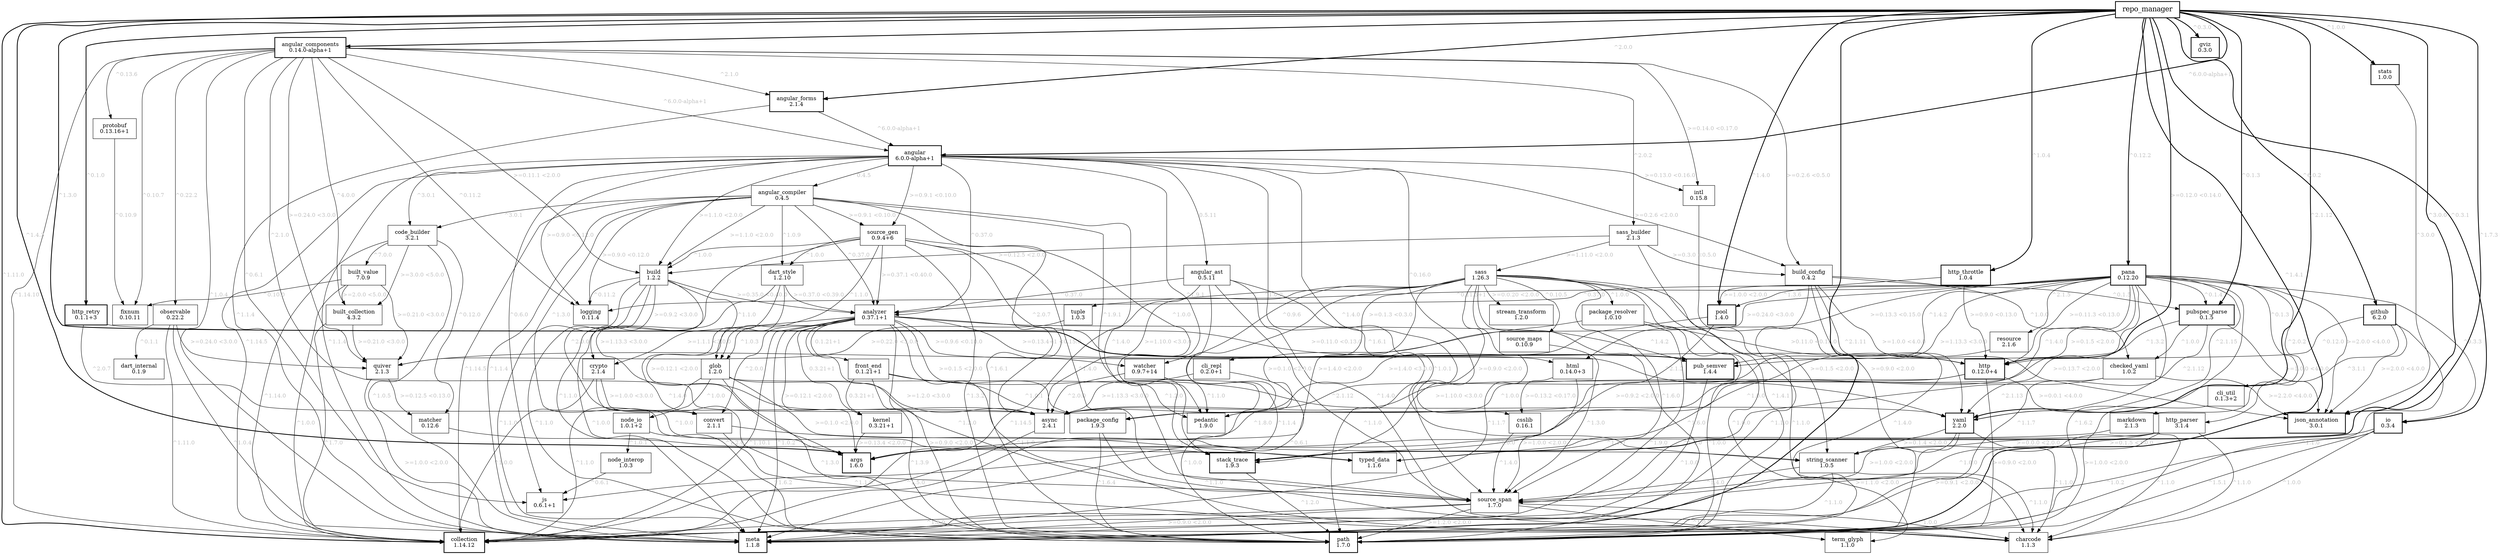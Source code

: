 digraph pubviz {
  graph [nodesep="0.2"];
  edge [fontcolor=gray];

  analyzer [label="analyzer
0.37.1+1", shape=box, margin="0.25,0.15"];
  analyzer -> args [label=">=0.12.1 <2.0.0"];
  analyzer -> charcode [label="^1.1.0"];
  analyzer -> collection [label="^1.10.1"];
  analyzer -> convert [label="^2.0.0"];
  analyzer -> crypto [label=">=1.1.1 <3.0.0"];
  analyzer -> front_end [label="0.1.21+1"];
  analyzer -> glob [label="^1.0.3"];
  analyzer -> html [label=">=0.13.4+1 <0.15.0"];
  analyzer -> kernel [label="0.3.21+1"];
  analyzer -> meta [label="^1.0.2"];
  analyzer -> package_config [label=">=0.1.5 <2.0.0"];
  analyzer -> path [label=">=0.9.0 <2.0.0"];
  analyzer -> pub_semver [label="^1.4.2"];
  analyzer -> source_span [label="^1.2.0"];
  analyzer -> watcher [label=">=0.9.6 <0.10.0"];
  analyzer -> yaml [label="^2.1.2"];

  angular [label="angular
6.0.0-alpha+1", shape=box, margin="0.25,0.15", style=bold];
  angular -> analyzer [label="^0.37.0"];
  angular -> angular_ast [label="0.5.11"];
  angular -> angular_compiler [label="0.4.5"];
  angular -> build [label=">=1.1.0 <2.0.0"];
  angular -> build_config [label=">=0.2.6 <2.0.0"];
  angular -> code_builder [label="^3.0.1"];
  angular -> collection [label="^1.14.5"];
  angular -> csslib [label="^0.16.0"];
  angular -> intl [label=">=0.13.0 <0.16.0"];
  angular -> js [label="^0.6.0"];
  angular -> logging [label=">=0.9.0 <0.12.0"];
  angular -> meta [label="^1.1.4"];
  angular -> path [label="^1.6.1"];
  angular -> source_gen [label=">=0.9.1 <0.10.0"];
  angular -> source_span [label="^1.4.0"];
  angular -> stack_trace [label="^1.9.1"];

  angular_ast [label="angular_ast
0.5.11", shape=box, margin="0.25,0.15"];
  angular_ast -> analyzer [label="^0.37.0"];
  angular_ast -> charcode [label="^1.1.0"];
  angular_ast -> collection [label="^1.14.5"];
  angular_ast -> meta [label="^1.1.4"];
  angular_ast -> source_span [label="^1.4.0"];
  angular_ast -> string_scanner [label="^1.0.1"];

  angular_compiler [label="angular_compiler
0.4.5", shape=box, margin="0.25,0.15"];
  angular_compiler -> analyzer [label="^0.37.0"];
  angular_compiler -> args [label="^1.3.0"];
  angular_compiler -> build [label=">=1.1.0 <2.0.0"];
  angular_compiler -> code_builder [label="^3.0.1"];
  angular_compiler -> collection [label="^1.14.5"];
  angular_compiler -> dart_style [label="^1.0.9"];
  angular_compiler -> logging [label=">=0.9.0 <0.12.0"];
  angular_compiler -> meta [label="^1.1.4"];
  angular_compiler -> path [label="^1.6.1"];
  angular_compiler -> source_gen [label=">=0.9.1 <0.10.0"];
  angular_compiler -> source_span [label="^1.4.0"];
  angular_compiler -> stack_trace [label="^1.9.1"];

  angular_components [label="angular_components
0.14.0-alpha+1", shape=box, margin="0.25,0.15", style=bold];
  angular_components -> angular [label="^6.0.0-alpha+1"];
  angular_components -> angular_forms [label="^2.1.0"];
  angular_components -> async [label="^2.1.0"];
  angular_components -> build [label=">=0.11.1 <2.0.0"];
  angular_components -> build_config [label=">=0.2.6 <0.5.0"];
  angular_components -> built_collection [label="^4.0.0"];
  angular_components -> collection [label="^1.14.10"];
  angular_components -> fixnum [label="^0.10.7"];
  angular_components -> intl [label=">=0.14.0 <0.17.0"];
  angular_components -> js [label="^0.6.1"];
  angular_components -> logging [label="^0.11.2"];
  angular_components -> meta [label="^1.0.4"];
  angular_components -> observable [label="^0.22.2"];
  angular_components -> protobuf [label="^0.13.6"];
  angular_components -> quiver [label=">=0.24.0 <3.0.0"];
  angular_components -> sass_builder [label="^2.0.2"];

  angular_forms [label="angular_forms
2.1.4", shape=box, margin="0.25,0.15", style=bold];
  angular_forms -> angular [label="^6.0.0-alpha+1"];
  angular_forms -> meta [label="^1.1.4"];

  args [label="args
1.6.0", shape=box, margin="0.25,0.15", style=bold];

  async [label="async
2.4.1", shape=box, margin="0.25,0.15"];
  async -> collection [label="^1.5.0"];

  build [label="build
1.2.2", shape=box, margin="0.25,0.15"];
  build -> analyzer [label=">=0.35.0 <0.40.0"];
  build -> async [label=">=1.13.3 <3.0.0"];
  build -> convert [label="^2.0.0"];
  build -> crypto [label=">=0.9.2 <3.0.0"];
  build -> glob [label="^1.1.0"];
  build -> logging [label="^0.11.2"];
  build -> meta [label="^1.1.0"];
  build -> path [label="^1.1.0"];

  build_config [label="build_config
0.4.2", shape=box, margin="0.25,0.15"];
  build_config -> checked_yaml [label="^1.0.0"];
  build_config -> json_annotation [label=">=1.0.0 <4.0.0"];
  build_config -> meta [label="^1.1.0"];
  build_config -> path [label="^1.4.0"];
  build_config -> pubspec_parse [label="^0.1.5"];
  build_config -> yaml [label="^2.1.11"];

  built_collection [label="built_collection
4.3.2", shape=box, margin="0.25,0.15"];
  built_collection -> collection [label="^1.7.0"];
  built_collection -> quiver [label=">=0.21.0 <3.0.0"];

  built_value [label="built_value
7.0.9", shape=box, margin="0.25,0.15"];
  built_value -> built_collection [label=">=2.0.0 <5.0.0"];
  built_value -> collection [label="^1.0.0"];
  built_value -> fixnum [label="^0.10.0"];
  built_value -> quiver [label=">=0.21.0 <3.0.0"];

  charcode [label="charcode
1.1.3", shape=box, margin="0.25,0.15"];

  checked_yaml [label="checked_yaml
1.0.2", shape=box, margin="0.25,0.15"];
  checked_yaml -> json_annotation [label=">=2.2.0 <4.0.0"];
  checked_yaml -> source_span [label="^1.0.0"];
  checked_yaml -> yaml [label="^2.1.13"];

  cli_repl [label="cli_repl
0.2.0+1", shape=box, margin="0.25,0.15"];
  cli_repl -> async [label=">=1.13.3 <3.0.0"];
  cli_repl -> js [label="^0.6.1"];

  cli_util [label="cli_util
0.1.3+2", shape=box, margin="0.25,0.15"];
  cli_util -> path [label=">=1.0.0 <2.0.0"];

  code_builder [label="code_builder
3.2.1", shape=box, margin="0.25,0.15"];
  code_builder -> built_collection [label=">=3.0.0 <5.0.0"];
  code_builder -> built_value [label="^7.0.0"];
  code_builder -> collection [label="^1.14.0"];
  code_builder -> matcher [label="^0.12.0"];
  code_builder -> meta [label="^1.0.5"];

  collection [label="collection
1.14.12", shape=box, margin="0.25,0.15", style=bold];

  convert [label="convert
2.1.1", shape=box, margin="0.25,0.15"];
  convert -> charcode [label="^1.1.0"];
  convert -> typed_data [label="^1.1.0"];

  crypto [label="crypto
2.1.4", shape=box, margin="0.25,0.15"];
  crypto -> collection [label="^1.0.0"];
  crypto -> convert [label=">=1.0.0 <3.0.0"];
  crypto -> typed_data [label="^1.0.0"];

  csslib [label="csslib
0.16.1", shape=box, margin="0.25,0.15"];
  csslib -> source_span [label="^1.4.0"];

  dart_internal [label="dart_internal
0.1.9", shape=box, margin="0.25,0.15"];

  dart_style [label="dart_style
1.2.10", shape=box, margin="0.25,0.15"];
  dart_style -> analyzer [label=">=0.37.0 <0.39.0"];
  dart_style -> args [label=">=0.12.1 <2.0.0"];
  dart_style -> path [label="^1.0.0"];
  dart_style -> source_span [label="^1.4.0"];

  fixnum [label="fixnum
0.10.11", shape=box, margin="0.25,0.15"];

  front_end [label="front_end
0.1.21+1", shape=box, margin="0.25,0.15"];
  front_end -> kernel [label="0.3.21+1"];
  front_end -> package_config [label="^1.0.1"];
  front_end -> path [label="^1.3.9"];
  front_end -> yaml [label="^2.1.12"];

  github [label="github
6.2.0", shape=box, margin="0.25,0.15", style=bold];
  github -> http [label="^0.12.0"];
  github -> http_parser [label="^3.1.1"];
  github -> json_annotation [label=">=2.0.0 <4.0.0"];
  github -> meta [label="^1.1.0"];

  glob [label="glob
1.2.0", shape=box, margin="0.25,0.15"];
  glob -> async [label=">=1.2.0 <3.0.0"];
  glob -> collection [label="^1.1.0"];
  glob -> node_io [label="^1.0.0"];
  glob -> path [label="^1.3.0"];
  glob -> pedantic [label="^1.2.0"];
  glob -> string_scanner [label=">=0.1.0 <2.0.0"];

  gviz [label="gviz
0.3.0", shape=box, margin="0.25,0.15", style=bold];

  html [label="html
0.14.0+3", shape=box, margin="0.25,0.15"];
  html -> csslib [label=">=0.13.2 <0.17.0"];
  html -> source_span [label=">=1.0.0 <2.0.0"];

  http [label="http
0.12.0+4", shape=box, margin="0.25,0.15", style=bold];
  http -> async [label=">=1.10.0 <3.0.0"];
  http -> http_parser [label=">=0.0.1 <4.0.0"];
  http -> path [label=">=0.9.0 <2.0.0"];
  http -> pedantic [label="^1.0.0"];

  http_parser [label="http_parser
3.1.4", shape=box, margin="0.25,0.15"];
  http_parser -> charcode [label="^1.1.0"];
  http_parser -> collection [label=">=0.9.1 <2.0.0"];
  http_parser -> source_span [label="^1.0.0"];
  http_parser -> string_scanner [label=">=0.0.0 <2.0.0"];
  http_parser -> typed_data [label="^1.1.0"];

  http_retry [label="http_retry
0.1.1+3", shape=box, margin="0.25,0.15", style=bold];
  http_retry -> async [label="^2.0.7"];
  http_retry -> http [label=">=0.11.0 <0.13.0"];

  http_throttle [label="http_throttle
1.0.4", shape=box, margin="0.25,0.15", style=bold];
  http_throttle -> http [label=">=0.9.0 <0.13.0"];
  http_throttle -> pool [label=">=1.0.0 <2.0.0"];

  intl [label="intl
0.15.8", shape=box, margin="0.25,0.15"];
  intl -> path [label=">=0.9.0 <2.0.0"];

  io [label="io
0.3.4", shape=box, margin="0.25,0.15", style=bold];
  io -> charcode [label="^1.0.0"];
  io -> meta [label="^1.0.2"];
  io -> path [label="^1.5.1"];
  io -> string_scanner [label=">=0.1.5 <2.0.0"];

  js [label="js
0.6.1+1", shape=box, margin="0.25,0.15"];

  json_annotation [label="json_annotation
3.0.1", shape=box, margin="0.25,0.15", style=bold];

  kernel [label="kernel
0.3.21+1", shape=box, margin="0.25,0.15"];
  kernel -> args [label=">=0.13.4 <2.0.0"];

  logging [label="logging
0.11.4", shape=box, margin="0.25,0.15"];

  markdown [label="markdown
2.1.3", shape=box, margin="0.25,0.15"];
  markdown -> args [label="^1.0.0"];
  markdown -> charcode [label="^1.1.0"];

  matcher [label="matcher
0.12.6", shape=box, margin="0.25,0.15"];
  matcher -> stack_trace [label="^1.2.0"];

  meta [label="meta
1.1.8", shape=box, margin="0.25,0.15", style=bold];

  node_interop [label="node_interop
1.0.3", shape=box, margin="0.25,0.15"];
  node_interop -> js [label="^0.6.1"];

  node_io [label="node_io
1.0.1+2", shape=box, margin="0.25,0.15"];
  node_io -> node_interop [label="^1.0.1"];
  node_io -> path [label="^1.6.2"];

  observable [label="observable
0.22.2", shape=box, margin="0.25,0.15"];
  observable -> collection [label="^1.11.0"];
  observable -> dart_internal [label="^0.1.1"];
  observable -> meta [label="^1.0.4"];
  observable -> quiver [label=">=0.24.0 <3.0.0"];

  package_config [label="package_config
1.9.3", shape=box, margin="0.25,0.15"];
  package_config -> charcode [label="^1.1.0"];
  package_config -> path [label="^1.6.4"];

  package_resolver [label="package_resolver
1.0.10", shape=box, margin="0.25,0.15"];
  package_resolver -> collection [label="^1.9.0"];
  package_resolver -> http [label=">0.11.0 <0.13.0"];
  package_resolver -> package_config [label=">=0.1.0 <2.0.0"];
  package_resolver -> path [label="^1.0.0"];

  pana [label="pana
0.12.20", shape=box, margin="0.25,0.15", style=bold];
  pana -> analyzer [label="^0.37.0"];
  pana -> args [label=">=0.13.7 <2.0.0"];
  pana -> async [label=">=1.13.3 <3.0.0"];
  pana -> cli_util [label="^0.1.3"];
  pana -> html [label=">=0.13.3 <0.15.0"];
  pana -> http [label=">=0.11.3 <0.13.0"];
  pana -> io [label="^0.3.3"];
  pana -> json_annotation [label=">=2.0.0 <4.0.0"];
  pana -> logging [label="^0.11.3+1"];
  pana -> markdown [label="^2.0.2"];
  pana -> meta [label="^1.1.7"];
  pana -> package_config [label=">=0.1.5 <2.0.0"];
  pana -> path [label="^1.6.2"];
  pana -> pedantic [label="^1.4.0"];
  pana -> pool [label="^1.3.6"];
  pana -> pub_semver [label="^1.4.2"];
  pana -> pubspec_parse [label="^0.1.4"];
  pana -> quiver [label=">=0.24.0 <3.0.0"];
  pana -> resource [label="^2.1.5"];
  pana -> yaml [label="^2.1.15"];

  path [label="path
1.7.0", shape=box, margin="0.25,0.15", style=bold];

  pedantic [label="pedantic
1.9.0", shape=box, margin="0.25,0.15"];

  pool [label="pool
1.4.0", shape=box, margin="0.25,0.15", style=bold];
  pool -> async [label=">=1.4.0 <3.0.0"];
  pool -> stack_trace [label=">=0.9.2 <2.0.0"];

  protobuf [label="protobuf
0.13.16+1", shape=box, margin="0.25,0.15"];
  protobuf -> fixnum [label="^0.10.9"];

  pub_semver [label="pub_semver
1.4.4", shape=box, margin="0.25,0.15", style=bold];
  pub_semver -> collection [label="^1.0.0"];

  pubspec_parse [label="pubspec_parse
0.1.5", shape=box, margin="0.25,0.15", style=bold];
  pubspec_parse -> checked_yaml [label="^1.0.0"];
  pubspec_parse -> json_annotation [label=">=1.0.0 <4.0.0"];
  pubspec_parse -> pub_semver [label="^1.3.2"];
  pubspec_parse -> yaml [label="^2.1.12"];

  quiver [label="quiver
2.1.3", shape=box, margin="0.25,0.15"];
  quiver -> matcher [label=">=0.12.5 <0.13.0"];
  quiver -> meta [label=">=1.0.0 <2.0.0"];

  repo_manager [label=repo_manager, fontsize="18", style=bold, shape=box, margin="0.25,0.15"];
  repo_manager -> angular [label="^6.0.0-alpha+1", penwidth="2"];
  repo_manager -> angular_components [penwidth="2"];
  repo_manager -> angular_forms [label="^2.0.0", penwidth="2"];
  repo_manager -> args [label="^1.4.3", penwidth="2"];
  repo_manager -> collection [label="^1.11.0", penwidth="2"];
  repo_manager -> github [label="^6.0.2", penwidth="2"];
  repo_manager -> gviz [label="^0.3.0", penwidth="2"];
  repo_manager -> http [label=">=0.12.0 <0.14.0", penwidth="2"];
  repo_manager -> http_retry [label="^0.1.0", penwidth="2"];
  repo_manager -> http_throttle [label="^1.0.4", penwidth="2"];
  repo_manager -> io [label="^0.3.1", penwidth="2"];
  repo_manager -> json_annotation [label="^3.0.0", penwidth="2"];
  repo_manager -> meta [penwidth="2"];
  repo_manager -> pana [label="^0.12.2", penwidth="2"];
  repo_manager -> path [label="^1.4.1", penwidth="2"];
  repo_manager -> pool [label="^1.4.0", penwidth="2"];
  repo_manager -> pub_semver [label="^1.3.0", penwidth="2"];
  repo_manager -> pubspec_parse [label="^0.1.3", penwidth="2"];
  repo_manager -> stack_trace [label="^1.7.3", penwidth="2"];
  repo_manager -> stats [label="^1.0.0", penwidth="2"];
  repo_manager -> yaml [label="^2.1.12", penwidth="2"];

  resource [label="resource
2.1.6", shape=box, margin="0.25,0.15"];
  resource -> typed_data [label="^1.0.0"];

  sass [label="sass
1.26.3", shape=box, margin="0.25,0.15"];
  sass -> args [label=">=1.4.0 <2.0.0"];
  sass -> async [label=">=1.10.0 <3.0.0"];
  sass -> charcode [label="^1.1.0"];
  sass -> cli_repl [label=">=0.1.3 <0.3.0"];
  sass -> collection [label="^1.8.0"];
  sass -> meta [label="^1.1.7"];
  sass -> package_resolver [label="^1.0.0"];
  sass -> path [label="^1.6.0"];
  sass -> source_maps [label="^0.10.5"];
  sass -> source_span [label="^1.6.0"];
  sass -> stack_trace [label=">=0.9.0 <2.0.0"];
  sass -> stream_transform [label=">=0.0.20 <2.0.0"];
  sass -> string_scanner [label=">=0.1.5 <2.0.0"];
  sass -> term_glyph [label="^1.0.0"];
  sass -> tuple [label="^1.0.0"];
  sass -> watcher [label="^0.9.6"];

  sass_builder [label="sass_builder
2.1.3", shape=box, margin="0.25,0.15"];
  sass_builder -> build [label=">=0.12.5 <2.0.0"];
  sass_builder -> build_config [label=">=0.3.0 <0.5.0"];
  sass_builder -> path [label="^1.4.1"];
  sass_builder -> sass [label=">=1.11.0 <2.0.0"];

  source_gen [label="source_gen
0.9.4+6", shape=box, margin="0.25,0.15"];
  source_gen -> analyzer [label=">=0.37.1 <0.40.0"];
  source_gen -> async [label="^2.0.7"];
  source_gen -> build [label="^1.0.0"];
  source_gen -> dart_style [label="^1.0.0"];
  source_gen -> glob [label="^1.1.0"];
  source_gen -> meta [label="^1.1.0"];
  source_gen -> path [label="^1.3.2"];
  source_gen -> pedantic [label="^1.0.0"];
  source_gen -> source_span [label="^1.4.0"];

  source_maps [label="source_maps
0.10.9", shape=box, margin="0.25,0.15"];
  source_maps -> source_span [label="^1.3.0"];

  source_span [label="source_span
1.7.0", shape=box, margin="0.25,0.15"];
  source_span -> charcode [label="^1.0.0"];
  source_span -> collection [label="^1.8.0"];
  source_span -> meta [label=">=0.9.0 <2.0.0"];
  source_span -> path [label=">=1.2.0 <2.0.0"];
  source_span -> term_glyph [label="^1.0.0"];

  stack_trace [label="stack_trace
1.9.3", shape=box, margin="0.25,0.15", style=bold];
  stack_trace -> path [label="^1.2.0"];

  stats [label="stats
1.0.0", shape=box, margin="0.25,0.15", style=bold];
  stats -> json_annotation [label="^3.0.0"];

  stream_transform [label="stream_transform
1.2.0", shape=box, margin="0.25,0.15"];

  string_scanner [label="string_scanner
1.0.5", shape=box, margin="0.25,0.15"];
  string_scanner -> charcode [label="^1.1.0"];
  string_scanner -> meta [label="^1.1.0"];
  string_scanner -> source_span [label="^1.4.0"];

  term_glyph [label="term_glyph
1.1.0", shape=box, margin="0.25,0.15"];

  tuple [label="tuple
1.0.3", shape=box, margin="0.25,0.15"];
  tuple -> quiver [label=">=0.22.0 <3.0.0"];

  typed_data [label="typed_data
1.1.6", shape=box, margin="0.25,0.15"];

  watcher [label="watcher
0.9.7+14", shape=box, margin="0.25,0.15"];
  watcher -> async [label="^2.0.0"];
  watcher -> path [label="^1.0.0"];
  watcher -> pedantic [label="^1.1.0"];

  yaml [label="yaml
2.2.0", shape=box, margin="0.25,0.15", style=bold];
  yaml -> charcode [label="^1.1.0"];
  yaml -> collection [label=">=1.1.0 <2.0.0"];
  yaml -> source_span [label=">=1.0.0 <2.0.0"];
  yaml -> string_scanner [label=">=0.1.4 <2.0.0"];
}

